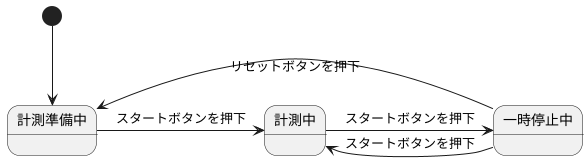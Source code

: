 @startuml ストップウォッチの動作

[*] --> 計測準備中
計測準備中 -> 計測中 : スタートボタンを押下
計測中 -> 一時停止中 : スタートボタンを押下
一時停止中 -> 計測中 : スタートボタンを押下
一時停止中 -> 計測準備中 : リセットボタンを押下

@enduml
